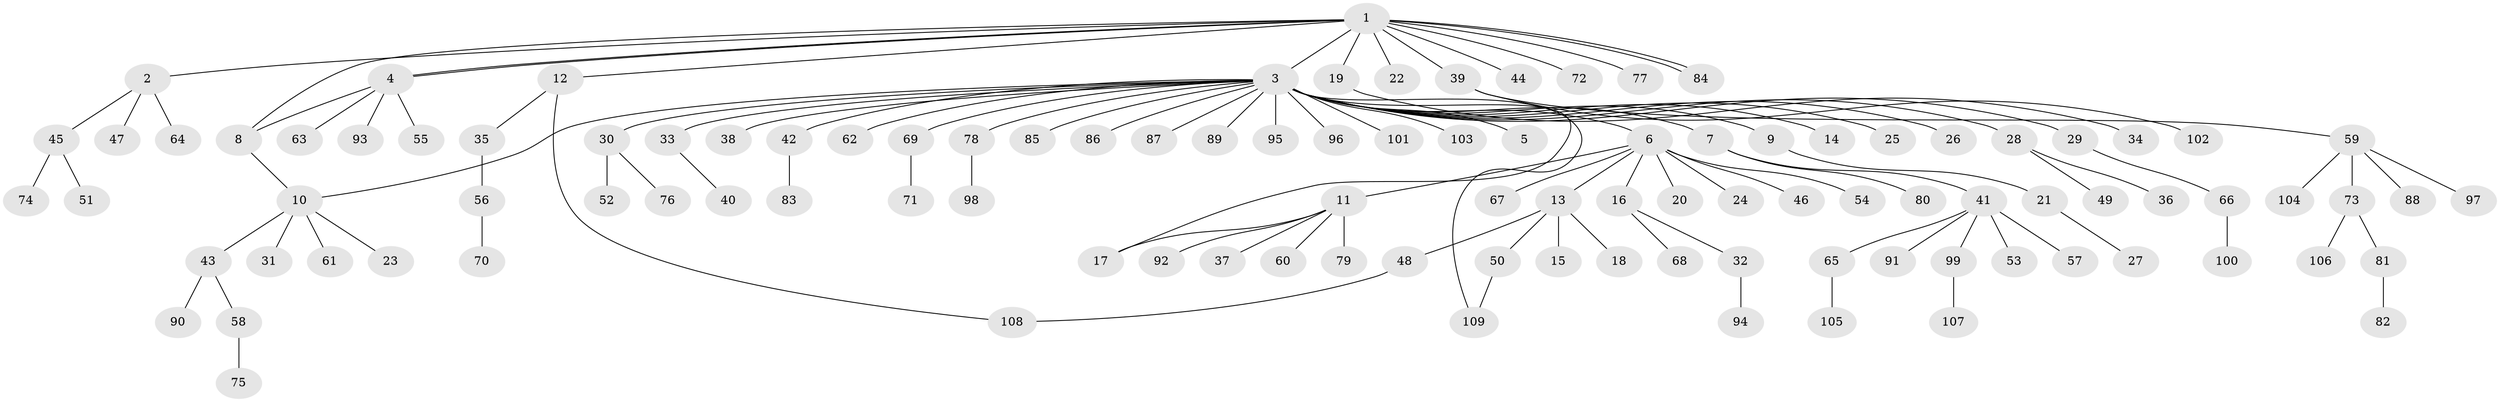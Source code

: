 // Generated by graph-tools (version 1.1) at 2025/01/03/09/25 03:01:46]
// undirected, 109 vertices, 115 edges
graph export_dot {
graph [start="1"]
  node [color=gray90,style=filled];
  1;
  2;
  3;
  4;
  5;
  6;
  7;
  8;
  9;
  10;
  11;
  12;
  13;
  14;
  15;
  16;
  17;
  18;
  19;
  20;
  21;
  22;
  23;
  24;
  25;
  26;
  27;
  28;
  29;
  30;
  31;
  32;
  33;
  34;
  35;
  36;
  37;
  38;
  39;
  40;
  41;
  42;
  43;
  44;
  45;
  46;
  47;
  48;
  49;
  50;
  51;
  52;
  53;
  54;
  55;
  56;
  57;
  58;
  59;
  60;
  61;
  62;
  63;
  64;
  65;
  66;
  67;
  68;
  69;
  70;
  71;
  72;
  73;
  74;
  75;
  76;
  77;
  78;
  79;
  80;
  81;
  82;
  83;
  84;
  85;
  86;
  87;
  88;
  89;
  90;
  91;
  92;
  93;
  94;
  95;
  96;
  97;
  98;
  99;
  100;
  101;
  102;
  103;
  104;
  105;
  106;
  107;
  108;
  109;
  1 -- 2;
  1 -- 3;
  1 -- 4;
  1 -- 4;
  1 -- 8;
  1 -- 12;
  1 -- 19;
  1 -- 22;
  1 -- 39;
  1 -- 44;
  1 -- 72;
  1 -- 77;
  1 -- 84;
  1 -- 84;
  2 -- 45;
  2 -- 47;
  2 -- 64;
  3 -- 5;
  3 -- 6;
  3 -- 7;
  3 -- 9;
  3 -- 10;
  3 -- 14;
  3 -- 17;
  3 -- 25;
  3 -- 26;
  3 -- 28;
  3 -- 29;
  3 -- 30;
  3 -- 33;
  3 -- 38;
  3 -- 42;
  3 -- 62;
  3 -- 69;
  3 -- 78;
  3 -- 85;
  3 -- 86;
  3 -- 87;
  3 -- 89;
  3 -- 95;
  3 -- 96;
  3 -- 101;
  3 -- 103;
  3 -- 109;
  4 -- 8;
  4 -- 55;
  4 -- 63;
  4 -- 93;
  6 -- 11;
  6 -- 13;
  6 -- 16;
  6 -- 20;
  6 -- 24;
  6 -- 46;
  6 -- 54;
  6 -- 67;
  7 -- 41;
  7 -- 80;
  8 -- 10;
  9 -- 21;
  10 -- 23;
  10 -- 31;
  10 -- 43;
  10 -- 61;
  11 -- 17;
  11 -- 37;
  11 -- 60;
  11 -- 79;
  11 -- 92;
  12 -- 35;
  12 -- 108;
  13 -- 15;
  13 -- 18;
  13 -- 48;
  13 -- 50;
  16 -- 32;
  16 -- 68;
  19 -- 34;
  21 -- 27;
  28 -- 36;
  28 -- 49;
  29 -- 66;
  30 -- 52;
  30 -- 76;
  32 -- 94;
  33 -- 40;
  35 -- 56;
  39 -- 59;
  39 -- 102;
  41 -- 53;
  41 -- 57;
  41 -- 65;
  41 -- 91;
  41 -- 99;
  42 -- 83;
  43 -- 58;
  43 -- 90;
  45 -- 51;
  45 -- 74;
  48 -- 108;
  50 -- 109;
  56 -- 70;
  58 -- 75;
  59 -- 73;
  59 -- 88;
  59 -- 97;
  59 -- 104;
  65 -- 105;
  66 -- 100;
  69 -- 71;
  73 -- 81;
  73 -- 106;
  78 -- 98;
  81 -- 82;
  99 -- 107;
}
